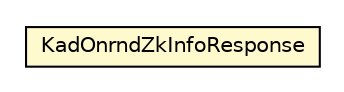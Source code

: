 #!/usr/local/bin/dot
#
# Class diagram 
# Generated by UMLGraph version R5_6-24-gf6e263 (http://www.umlgraph.org/)
#

digraph G {
	edge [fontname="Helvetica",fontsize=10,labelfontname="Helvetica",labelfontsize=10];
	node [fontname="Helvetica",fontsize=10,shape=plaintext];
	nodesep=0.25;
	ranksep=0.5;
	// nl.b3p.brmo.soap.brk.KadOnrndZkInfoResponse
	c1151 [label=<<table title="nl.b3p.brmo.soap.brk.KadOnrndZkInfoResponse" border="0" cellborder="1" cellspacing="0" cellpadding="2" port="p" bgcolor="lemonChiffon" href="./KadOnrndZkInfoResponse.html">
		<tr><td><table border="0" cellspacing="0" cellpadding="1">
<tr><td align="center" balign="center"> KadOnrndZkInfoResponse </td></tr>
		</table></td></tr>
		</table>>, URL="./KadOnrndZkInfoResponse.html", fontname="Helvetica", fontcolor="black", fontsize=10.0];
}

